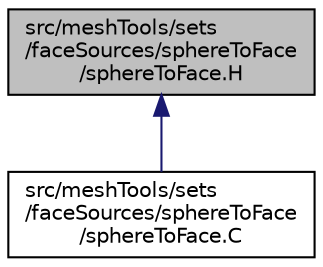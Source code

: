 digraph "src/meshTools/sets/faceSources/sphereToFace/sphereToFace.H"
{
  bgcolor="transparent";
  edge [fontname="Helvetica",fontsize="10",labelfontname="Helvetica",labelfontsize="10"];
  node [fontname="Helvetica",fontsize="10",shape=record];
  Node1 [label="src/meshTools/sets\l/faceSources/sphereToFace\l/sphereToFace.H",height=0.2,width=0.4,color="black", fillcolor="grey75", style="filled" fontcolor="black"];
  Node1 -> Node2 [dir="back",color="midnightblue",fontsize="10",style="solid",fontname="Helvetica"];
  Node2 [label="src/meshTools/sets\l/faceSources/sphereToFace\l/sphereToFace.C",height=0.2,width=0.4,color="black",URL="$sphereToFace_8C.html"];
}
